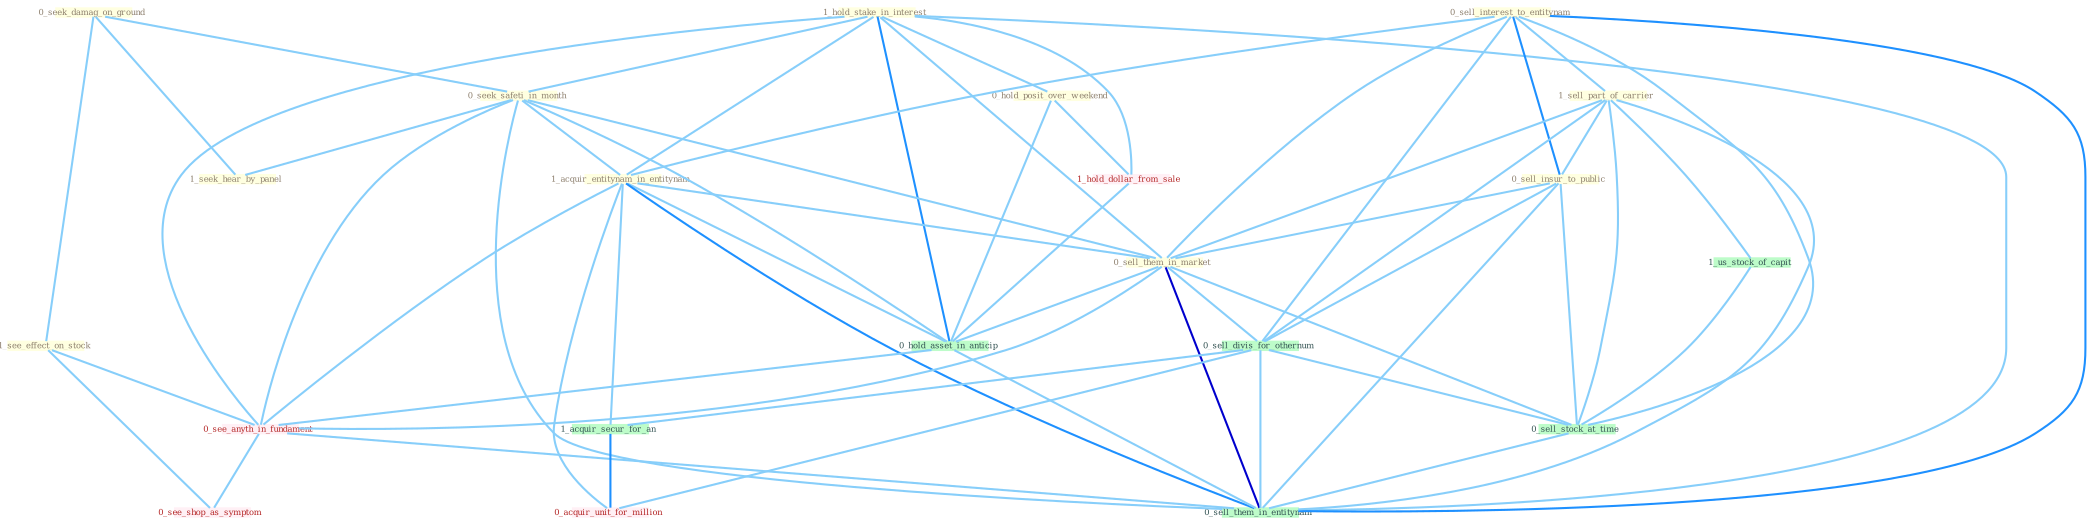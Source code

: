 Graph G{ 
    node
    [shape=polygon,style=filled,width=.5,height=.06,color="#BDFCC9",fixedsize=true,fontsize=4,
    fontcolor="#2f4f4f"];
    {node
    [color="#ffffe0", fontcolor="#8b7d6b"] "0_seek_damag_on_ground " "1_hold_stake_in_interest " "0_seek_safeti_in_month " "0_sell_interest_to_entitynam " "0_hold_posit_over_weekend " "1_seek_hear_by_panel " "1_see_effect_on_stock " "1_sell_part_of_carrier " "0_sell_insur_to_public " "1_acquir_entitynam_in_entitynam " "0_sell_them_in_market "}
{node [color="#fff0f5", fontcolor="#b22222"] "1_hold_dollar_from_sale " "0_see_anyth_in_fundament " "0_acquir_unit_for_million " "0_see_shop_as_symptom "}
edge [color="#B0E2FF"];

	"0_seek_damag_on_ground " -- "0_seek_safeti_in_month " [w="1", color="#87cefa" ];
	"0_seek_damag_on_ground " -- "1_seek_hear_by_panel " [w="1", color="#87cefa" ];
	"0_seek_damag_on_ground " -- "1_see_effect_on_stock " [w="1", color="#87cefa" ];
	"1_hold_stake_in_interest " -- "0_seek_safeti_in_month " [w="1", color="#87cefa" ];
	"1_hold_stake_in_interest " -- "0_hold_posit_over_weekend " [w="1", color="#87cefa" ];
	"1_hold_stake_in_interest " -- "1_acquir_entitynam_in_entitynam " [w="1", color="#87cefa" ];
	"1_hold_stake_in_interest " -- "0_sell_them_in_market " [w="1", color="#87cefa" ];
	"1_hold_stake_in_interest " -- "1_hold_dollar_from_sale " [w="1", color="#87cefa" ];
	"1_hold_stake_in_interest " -- "0_hold_asset_in_anticip " [w="2", color="#1e90ff" , len=0.8];
	"1_hold_stake_in_interest " -- "0_see_anyth_in_fundament " [w="1", color="#87cefa" ];
	"1_hold_stake_in_interest " -- "0_sell_them_in_entitynam " [w="1", color="#87cefa" ];
	"0_seek_safeti_in_month " -- "1_seek_hear_by_panel " [w="1", color="#87cefa" ];
	"0_seek_safeti_in_month " -- "1_acquir_entitynam_in_entitynam " [w="1", color="#87cefa" ];
	"0_seek_safeti_in_month " -- "0_sell_them_in_market " [w="1", color="#87cefa" ];
	"0_seek_safeti_in_month " -- "0_hold_asset_in_anticip " [w="1", color="#87cefa" ];
	"0_seek_safeti_in_month " -- "0_see_anyth_in_fundament " [w="1", color="#87cefa" ];
	"0_seek_safeti_in_month " -- "0_sell_them_in_entitynam " [w="1", color="#87cefa" ];
	"0_sell_interest_to_entitynam " -- "1_sell_part_of_carrier " [w="1", color="#87cefa" ];
	"0_sell_interest_to_entitynam " -- "0_sell_insur_to_public " [w="2", color="#1e90ff" , len=0.8];
	"0_sell_interest_to_entitynam " -- "1_acquir_entitynam_in_entitynam " [w="1", color="#87cefa" ];
	"0_sell_interest_to_entitynam " -- "0_sell_them_in_market " [w="1", color="#87cefa" ];
	"0_sell_interest_to_entitynam " -- "0_sell_divis_for_othernum " [w="1", color="#87cefa" ];
	"0_sell_interest_to_entitynam " -- "0_sell_stock_at_time " [w="1", color="#87cefa" ];
	"0_sell_interest_to_entitynam " -- "0_sell_them_in_entitynam " [w="2", color="#1e90ff" , len=0.8];
	"0_hold_posit_over_weekend " -- "1_hold_dollar_from_sale " [w="1", color="#87cefa" ];
	"0_hold_posit_over_weekend " -- "0_hold_asset_in_anticip " [w="1", color="#87cefa" ];
	"1_see_effect_on_stock " -- "0_see_anyth_in_fundament " [w="1", color="#87cefa" ];
	"1_see_effect_on_stock " -- "0_see_shop_as_symptom " [w="1", color="#87cefa" ];
	"1_sell_part_of_carrier " -- "0_sell_insur_to_public " [w="1", color="#87cefa" ];
	"1_sell_part_of_carrier " -- "0_sell_them_in_market " [w="1", color="#87cefa" ];
	"1_sell_part_of_carrier " -- "0_sell_divis_for_othernum " [w="1", color="#87cefa" ];
	"1_sell_part_of_carrier " -- "1_us_stock_of_capit " [w="1", color="#87cefa" ];
	"1_sell_part_of_carrier " -- "0_sell_stock_at_time " [w="1", color="#87cefa" ];
	"1_sell_part_of_carrier " -- "0_sell_them_in_entitynam " [w="1", color="#87cefa" ];
	"0_sell_insur_to_public " -- "0_sell_them_in_market " [w="1", color="#87cefa" ];
	"0_sell_insur_to_public " -- "0_sell_divis_for_othernum " [w="1", color="#87cefa" ];
	"0_sell_insur_to_public " -- "0_sell_stock_at_time " [w="1", color="#87cefa" ];
	"0_sell_insur_to_public " -- "0_sell_them_in_entitynam " [w="1", color="#87cefa" ];
	"1_acquir_entitynam_in_entitynam " -- "0_sell_them_in_market " [w="1", color="#87cefa" ];
	"1_acquir_entitynam_in_entitynam " -- "1_acquir_secur_for_an " [w="1", color="#87cefa" ];
	"1_acquir_entitynam_in_entitynam " -- "0_hold_asset_in_anticip " [w="1", color="#87cefa" ];
	"1_acquir_entitynam_in_entitynam " -- "0_see_anyth_in_fundament " [w="1", color="#87cefa" ];
	"1_acquir_entitynam_in_entitynam " -- "0_acquir_unit_for_million " [w="1", color="#87cefa" ];
	"1_acquir_entitynam_in_entitynam " -- "0_sell_them_in_entitynam " [w="2", color="#1e90ff" , len=0.8];
	"0_sell_them_in_market " -- "0_sell_divis_for_othernum " [w="1", color="#87cefa" ];
	"0_sell_them_in_market " -- "0_hold_asset_in_anticip " [w="1", color="#87cefa" ];
	"0_sell_them_in_market " -- "0_sell_stock_at_time " [w="1", color="#87cefa" ];
	"0_sell_them_in_market " -- "0_see_anyth_in_fundament " [w="1", color="#87cefa" ];
	"0_sell_them_in_market " -- "0_sell_them_in_entitynam " [w="3", color="#0000cd" , len=0.6];
	"0_sell_divis_for_othernum " -- "1_acquir_secur_for_an " [w="1", color="#87cefa" ];
	"0_sell_divis_for_othernum " -- "0_sell_stock_at_time " [w="1", color="#87cefa" ];
	"0_sell_divis_for_othernum " -- "0_acquir_unit_for_million " [w="1", color="#87cefa" ];
	"0_sell_divis_for_othernum " -- "0_sell_them_in_entitynam " [w="1", color="#87cefa" ];
	"1_acquir_secur_for_an " -- "0_acquir_unit_for_million " [w="2", color="#1e90ff" , len=0.8];
	"1_us_stock_of_capit " -- "0_sell_stock_at_time " [w="1", color="#87cefa" ];
	"1_hold_dollar_from_sale " -- "0_hold_asset_in_anticip " [w="1", color="#87cefa" ];
	"0_hold_asset_in_anticip " -- "0_see_anyth_in_fundament " [w="1", color="#87cefa" ];
	"0_hold_asset_in_anticip " -- "0_sell_them_in_entitynam " [w="1", color="#87cefa" ];
	"0_sell_stock_at_time " -- "0_sell_them_in_entitynam " [w="1", color="#87cefa" ];
	"0_see_anyth_in_fundament " -- "0_see_shop_as_symptom " [w="1", color="#87cefa" ];
	"0_see_anyth_in_fundament " -- "0_sell_them_in_entitynam " [w="1", color="#87cefa" ];
}